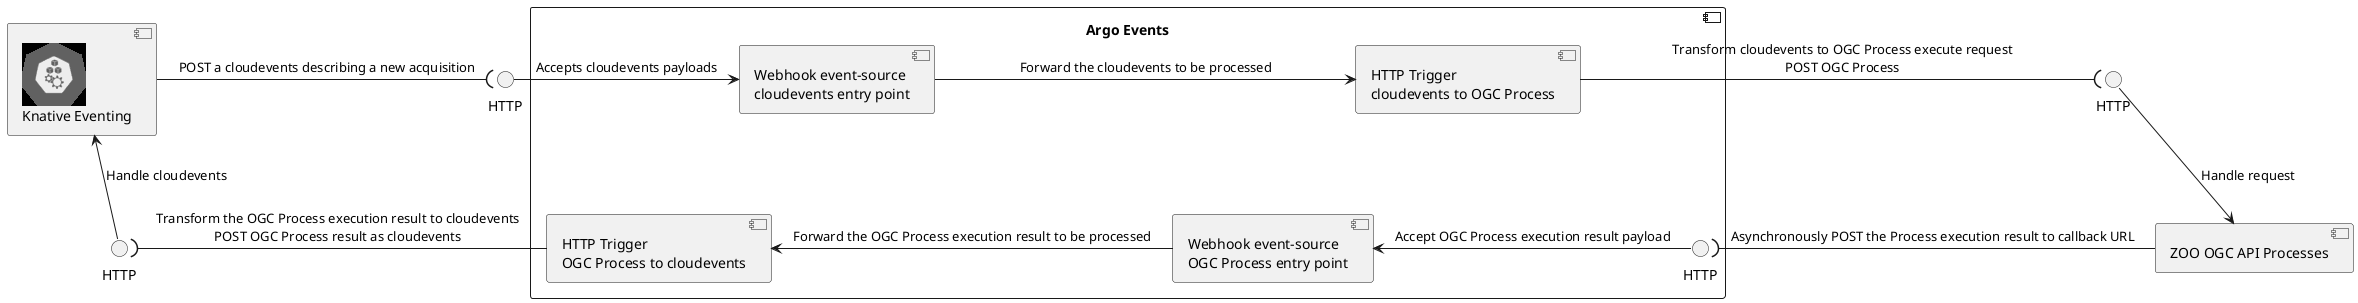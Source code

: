 @startuml
!include <kubernetes/k8s-sprites-unlabeled-25pct>

interface HTTP as aehttpi

component "Argo Events" {
  component "Webhook event-source\ncloudevents entry point" as aewhi
  component "HTTP Trigger\ncloudevents to OGC Process" as aehti

  interface HTTP as aehttpo
  component "Webhook event-source\nOGC Process entry point" as aewho
  component "HTTP Trigger\nOGC Process to cloudevents" as aehto
}

interface HTTP as zooi
component "ZOO OGC API Processes" as zoo

interface HTTP as keventingi
component "<$node>\nKnative Eventing" as keventing

keventing -r-( aehttpi : POST a cloudevents describing a new acquisition
aehttpi -> aewhi : Accepts cloudevents payloads
aewhi -> aehti : Forward the cloudevents to be processed
aehti -r-( zooi : Transform cloudevents to OGC Process execute request\nPOST OGC Process
zooi -> zoo : Handle request

zoo -l-( aehttpo : Asynchronously POST the Process execution result to callback URL
aehttpo -l-> aewho : Accept OGC Process execution result payload
aewho -l-> aehto : Forward the OGC Process execution result to be processed
aehto -l-( keventingi : Transform the OGC Process execution result to cloudevents\nPOST OGC Process result as cloudevents
keventingi -l-> keventing : Handle cloudevents

' layout
aewhi -[hidden]d-> aehto

@enduml
